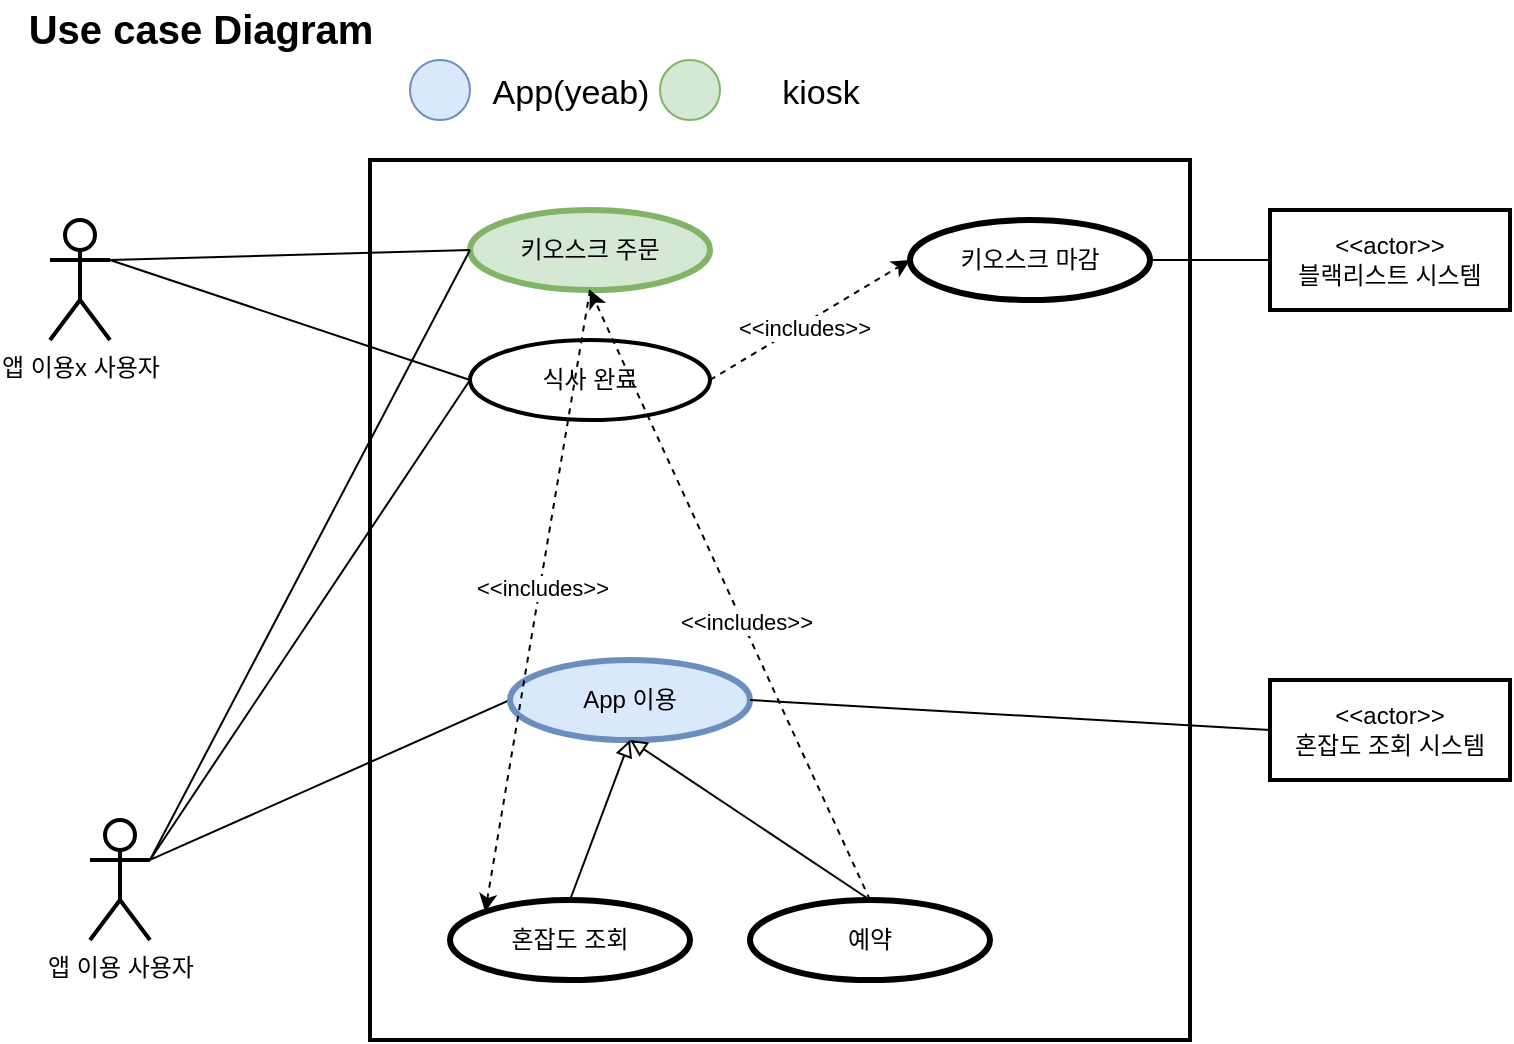 <mxfile version="17.5.0" type="github"><diagram id="jvNJPq9bYI31nyThbXA5" name="Page-1"><mxGraphModel dx="1053" dy="522" grid="1" gridSize="10" guides="1" tooltips="1" connect="1" arrows="1" fold="1" page="1" pageScale="1" pageWidth="827" pageHeight="1169" math="0" shadow="0"><root><mxCell id="0"/><mxCell id="1" parent="0"/><mxCell id="ZLkKcH1SCxGUI0YMEnIH-12" value="식사 완료" style="ellipse;whiteSpace=wrap;html=1;strokeWidth=2;" vertex="1" parent="1"><mxGeometry x="280" y="200" width="120" height="40" as="geometry"/></mxCell><mxCell id="ZLkKcH1SCxGUI0YMEnIH-6" value="" style="rounded=0;orthogonalLoop=1;jettySize=auto;html=1;entryX=0;entryY=0.5;entryDx=0;entryDy=0;endArrow=none;endFill=0;exitX=1;exitY=0.333;exitDx=0;exitDy=0;exitPerimeter=0;" edge="1" parent="1" source="ZLkKcH1SCxGUI0YMEnIH-1" target="ZLkKcH1SCxGUI0YMEnIH-3"><mxGeometry relative="1" as="geometry"><mxPoint x="160" y="480" as="sourcePoint"/></mxGeometry></mxCell><mxCell id="ZLkKcH1SCxGUI0YMEnIH-1" value="앱 이용 사용자" style="shape=umlActor;verticalLabelPosition=bottom;verticalAlign=top;html=1;outlineConnect=0;strokeWidth=2;" vertex="1" parent="1"><mxGeometry x="90" y="440" width="30" height="60" as="geometry"/></mxCell><mxCell id="ZLkKcH1SCxGUI0YMEnIH-2" value="" style="rounded=0;whiteSpace=wrap;html=1;fillColor=none;strokeWidth=2;" vertex="1" parent="1"><mxGeometry x="230" y="110" width="410" height="440" as="geometry"/></mxCell><mxCell id="ZLkKcH1SCxGUI0YMEnIH-3" value="App 이용" style="ellipse;whiteSpace=wrap;html=1;strokeWidth=3;fillColor=#dae8fc;strokeColor=#6c8ebf;" vertex="1" parent="1"><mxGeometry x="300" y="360" width="120" height="40" as="geometry"/></mxCell><mxCell id="ZLkKcH1SCxGUI0YMEnIH-4" value="예약" style="ellipse;whiteSpace=wrap;html=1;strokeWidth=3;fillColor=none;" vertex="1" parent="1"><mxGeometry x="420" y="480" width="120" height="40" as="geometry"/></mxCell><mxCell id="ZLkKcH1SCxGUI0YMEnIH-5" value="혼잡도 조회" style="ellipse;whiteSpace=wrap;html=1;strokeWidth=3;fillColor=none;" vertex="1" parent="1"><mxGeometry x="270" y="480" width="120" height="40" as="geometry"/></mxCell><mxCell id="ZLkKcH1SCxGUI0YMEnIH-9" value="" style="endArrow=block;html=1;rounded=0;entryX=0.5;entryY=1;entryDx=0;entryDy=0;exitX=0.5;exitY=0;exitDx=0;exitDy=0;endFill=0;" edge="1" parent="1" source="ZLkKcH1SCxGUI0YMEnIH-4" target="ZLkKcH1SCxGUI0YMEnIH-3"><mxGeometry width="50" height="50" relative="1" as="geometry"><mxPoint x="310" y="450" as="sourcePoint"/><mxPoint x="360" y="400" as="targetPoint"/></mxGeometry></mxCell><mxCell id="ZLkKcH1SCxGUI0YMEnIH-10" value="" style="endArrow=block;html=1;rounded=0;entryX=0.5;entryY=1;entryDx=0;entryDy=0;exitX=0.5;exitY=0;exitDx=0;exitDy=0;endFill=0;" edge="1" parent="1" source="ZLkKcH1SCxGUI0YMEnIH-5" target="ZLkKcH1SCxGUI0YMEnIH-3"><mxGeometry width="50" height="50" relative="1" as="geometry"><mxPoint x="330" y="490.0" as="sourcePoint"/><mxPoint x="400" y="440" as="targetPoint"/></mxGeometry></mxCell><mxCell id="ZLkKcH1SCxGUI0YMEnIH-11" value="키오스크 주문" style="ellipse;whiteSpace=wrap;html=1;strokeWidth=3;fillColor=#d5e8d4;strokeColor=#82b366;" vertex="1" parent="1"><mxGeometry x="280" y="135" width="120" height="40" as="geometry"/></mxCell><mxCell id="ZLkKcH1SCxGUI0YMEnIH-13" value="" style="rounded=0;orthogonalLoop=1;jettySize=auto;html=1;endArrow=none;endFill=0;exitX=1;exitY=0.333;exitDx=0;exitDy=0;exitPerimeter=0;entryX=0;entryY=0.5;entryDx=0;entryDy=0;" edge="1" parent="1" source="ZLkKcH1SCxGUI0YMEnIH-1" target="ZLkKcH1SCxGUI0YMEnIH-11"><mxGeometry relative="1" as="geometry"><mxPoint x="170" y="493.514" as="sourcePoint"/><mxPoint x="340" y="420" as="targetPoint"/></mxGeometry></mxCell><mxCell id="ZLkKcH1SCxGUI0YMEnIH-14" value="&amp;lt;&amp;lt;actor&amp;gt;&amp;gt;&lt;br&gt;블랙리스트 시스템" style="rounded=0;whiteSpace=wrap;html=1;strokeWidth=2;fillColor=none;" vertex="1" parent="1"><mxGeometry x="680" y="135" width="120" height="50" as="geometry"/></mxCell><mxCell id="ZLkKcH1SCxGUI0YMEnIH-15" value="키오스크 마감" style="ellipse;whiteSpace=wrap;html=1;strokeWidth=3;fillColor=none;" vertex="1" parent="1"><mxGeometry x="500" y="140" width="120" height="40" as="geometry"/></mxCell><mxCell id="ZLkKcH1SCxGUI0YMEnIH-16" value="" style="endArrow=none;html=1;rounded=0;entryX=0;entryY=0.5;entryDx=0;entryDy=0;exitX=1;exitY=0.5;exitDx=0;exitDy=0;" edge="1" parent="1" source="ZLkKcH1SCxGUI0YMEnIH-15" target="ZLkKcH1SCxGUI0YMEnIH-14"><mxGeometry width="50" height="50" relative="1" as="geometry"><mxPoint x="290" y="350" as="sourcePoint"/><mxPoint x="340" y="300" as="targetPoint"/></mxGeometry></mxCell><mxCell id="ZLkKcH1SCxGUI0YMEnIH-17" value="" style="rounded=0;orthogonalLoop=1;jettySize=auto;html=1;endArrow=none;endFill=0;entryX=0;entryY=0.5;entryDx=0;entryDy=0;exitX=1;exitY=0.333;exitDx=0;exitDy=0;exitPerimeter=0;" edge="1" parent="1" source="ZLkKcH1SCxGUI0YMEnIH-1" target="ZLkKcH1SCxGUI0YMEnIH-12"><mxGeometry relative="1" as="geometry"><mxPoint x="160" y="480" as="sourcePoint"/><mxPoint x="304" y="170" as="targetPoint"/></mxGeometry></mxCell><mxCell id="ZLkKcH1SCxGUI0YMEnIH-18" value="" style="endArrow=classic;html=1;rounded=0;entryX=0;entryY=0.5;entryDx=0;entryDy=0;exitX=1;exitY=0.5;exitDx=0;exitDy=0;dashed=1;" edge="1" parent="1" source="ZLkKcH1SCxGUI0YMEnIH-12" target="ZLkKcH1SCxGUI0YMEnIH-15"><mxGeometry width="50" height="50" relative="1" as="geometry"><mxPoint x="290" y="350" as="sourcePoint"/><mxPoint x="340" y="300" as="targetPoint"/></mxGeometry></mxCell><mxCell id="ZLkKcH1SCxGUI0YMEnIH-19" value="&amp;lt;&amp;lt;includes&amp;gt;&amp;gt;" style="edgeLabel;html=1;align=center;verticalAlign=middle;resizable=0;points=[];" vertex="1" connectable="0" parent="ZLkKcH1SCxGUI0YMEnIH-18"><mxGeometry x="-0.327" relative="1" as="geometry"><mxPoint x="13" y="-6" as="offset"/></mxGeometry></mxCell><mxCell id="ZLkKcH1SCxGUI0YMEnIH-20" value="" style="endArrow=classic;html=1;rounded=0;dashed=1;exitX=0.5;exitY=1;exitDx=0;exitDy=0;entryX=0;entryY=0;entryDx=0;entryDy=0;" edge="1" parent="1" source="ZLkKcH1SCxGUI0YMEnIH-11" target="ZLkKcH1SCxGUI0YMEnIH-5"><mxGeometry width="50" height="50" relative="1" as="geometry"><mxPoint x="300" y="340" as="sourcePoint"/><mxPoint x="350" y="290" as="targetPoint"/></mxGeometry></mxCell><mxCell id="ZLkKcH1SCxGUI0YMEnIH-21" value="&amp;lt;&amp;lt;includes&amp;gt;&amp;gt;" style="edgeLabel;html=1;align=center;verticalAlign=middle;resizable=0;points=[];" vertex="1" connectable="0" parent="ZLkKcH1SCxGUI0YMEnIH-20"><mxGeometry x="-0.042" y="1" relative="1" as="geometry"><mxPoint as="offset"/></mxGeometry></mxCell><mxCell id="ZLkKcH1SCxGUI0YMEnIH-24" value="" style="endArrow=classic;html=1;rounded=0;dashed=1;entryX=0.5;entryY=1;entryDx=0;entryDy=0;exitX=0.5;exitY=0;exitDx=0;exitDy=0;" edge="1" parent="1" source="ZLkKcH1SCxGUI0YMEnIH-4" target="ZLkKcH1SCxGUI0YMEnIH-11"><mxGeometry width="50" height="50" relative="1" as="geometry"><mxPoint x="300" y="360" as="sourcePoint"/><mxPoint x="350" y="310" as="targetPoint"/></mxGeometry></mxCell><mxCell id="ZLkKcH1SCxGUI0YMEnIH-25" value="&amp;lt;&amp;lt;includes&amp;gt;&amp;gt;" style="edgeLabel;html=1;align=center;verticalAlign=middle;resizable=0;points=[];" vertex="1" connectable="0" parent="ZLkKcH1SCxGUI0YMEnIH-24"><mxGeometry x="-0.092" y="-2" relative="1" as="geometry"><mxPoint as="offset"/></mxGeometry></mxCell><mxCell id="ZLkKcH1SCxGUI0YMEnIH-27" value="앱 이용x 사용자" style="shape=umlActor;verticalLabelPosition=bottom;verticalAlign=top;html=1;outlineConnect=0;strokeWidth=2;" vertex="1" parent="1"><mxGeometry x="70" y="140" width="30" height="60" as="geometry"/></mxCell><mxCell id="ZLkKcH1SCxGUI0YMEnIH-30" value="" style="endArrow=none;html=1;rounded=0;entryX=0;entryY=0.5;entryDx=0;entryDy=0;exitX=1;exitY=0.333;exitDx=0;exitDy=0;exitPerimeter=0;" edge="1" parent="1" source="ZLkKcH1SCxGUI0YMEnIH-27" target="ZLkKcH1SCxGUI0YMEnIH-11"><mxGeometry width="50" height="50" relative="1" as="geometry"><mxPoint x="250" y="230" as="sourcePoint"/><mxPoint x="300" y="180" as="targetPoint"/></mxGeometry></mxCell><mxCell id="ZLkKcH1SCxGUI0YMEnIH-31" value="" style="endArrow=none;html=1;rounded=0;entryX=0;entryY=0.5;entryDx=0;entryDy=0;exitX=1;exitY=0.333;exitDx=0;exitDy=0;exitPerimeter=0;" edge="1" parent="1" source="ZLkKcH1SCxGUI0YMEnIH-27" target="ZLkKcH1SCxGUI0YMEnIH-12"><mxGeometry width="50" height="50" relative="1" as="geometry"><mxPoint x="110" y="170" as="sourcePoint"/><mxPoint x="270" y="170" as="targetPoint"/></mxGeometry></mxCell><mxCell id="ZLkKcH1SCxGUI0YMEnIH-32" value="&amp;lt;&amp;lt;actor&amp;gt;&amp;gt;&lt;br&gt;혼잡도 조회 시스템" style="rounded=0;whiteSpace=wrap;html=1;strokeWidth=2;fillColor=none;" vertex="1" parent="1"><mxGeometry x="680" y="370" width="120" height="50" as="geometry"/></mxCell><mxCell id="ZLkKcH1SCxGUI0YMEnIH-34" value="" style="endArrow=none;html=1;rounded=0;entryX=0;entryY=0.5;entryDx=0;entryDy=0;exitX=1;exitY=0.5;exitDx=0;exitDy=0;" edge="1" parent="1" source="ZLkKcH1SCxGUI0YMEnIH-3" target="ZLkKcH1SCxGUI0YMEnIH-32"><mxGeometry width="50" height="50" relative="1" as="geometry"><mxPoint x="380" y="370" as="sourcePoint"/><mxPoint x="430" y="320" as="targetPoint"/></mxGeometry></mxCell><mxCell id="ZLkKcH1SCxGUI0YMEnIH-36" value="&lt;b&gt;&lt;font style=&quot;font-size: 20px&quot;&gt;Use case Diagram&lt;/font&gt;&lt;/b&gt;" style="text;html=1;align=center;verticalAlign=middle;resizable=0;points=[];autosize=1;strokeColor=none;fillColor=none;fontSize=18;" vertex="1" parent="1"><mxGeometry x="50" y="30" width="190" height="30" as="geometry"/></mxCell><mxCell id="ZLkKcH1SCxGUI0YMEnIH-37" value="" style="ellipse;whiteSpace=wrap;html=1;aspect=fixed;fontSize=20;strokeWidth=1;fillColor=#dae8fc;strokeColor=#6c8ebf;" vertex="1" parent="1"><mxGeometry x="250" y="60" width="30" height="30" as="geometry"/></mxCell><mxCell id="ZLkKcH1SCxGUI0YMEnIH-38" value="&lt;span style=&quot;font-size: 17px&quot;&gt;App(yeab)&lt;/span&gt;" style="text;html=1;align=center;verticalAlign=middle;resizable=0;points=[];autosize=1;strokeColor=none;fillColor=none;fontSize=20;" vertex="1" parent="1"><mxGeometry x="285" y="60" width="90" height="30" as="geometry"/></mxCell><mxCell id="ZLkKcH1SCxGUI0YMEnIH-39" value="" style="ellipse;whiteSpace=wrap;html=1;aspect=fixed;fontSize=20;strokeWidth=1;fillColor=#d5e8d4;strokeColor=#82b366;" vertex="1" parent="1"><mxGeometry x="375" y="60" width="30" height="30" as="geometry"/></mxCell><mxCell id="ZLkKcH1SCxGUI0YMEnIH-40" value="&lt;span style=&quot;font-size: 17px&quot;&gt;kiosk&lt;/span&gt;" style="text;html=1;align=center;verticalAlign=middle;resizable=0;points=[];autosize=1;strokeColor=none;fillColor=none;fontSize=20;" vertex="1" parent="1"><mxGeometry x="430" y="60" width="50" height="30" as="geometry"/></mxCell></root></mxGraphModel></diagram></mxfile>